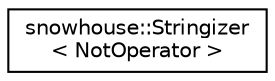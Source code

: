 digraph "Graphical Class Hierarchy"
{
 // INTERACTIVE_SVG=YES
  edge [fontname="Helvetica",fontsize="10",labelfontname="Helvetica",labelfontsize="10"];
  node [fontname="Helvetica",fontsize="10",shape=record];
  rankdir="LR";
  Node0 [label="snowhouse::Stringizer\l\< NotOperator \>",height=0.2,width=0.4,color="black", fillcolor="white", style="filled",URL="$structsnowhouse_1_1Stringizer_3_01NotOperator_01_4.html"];
}
